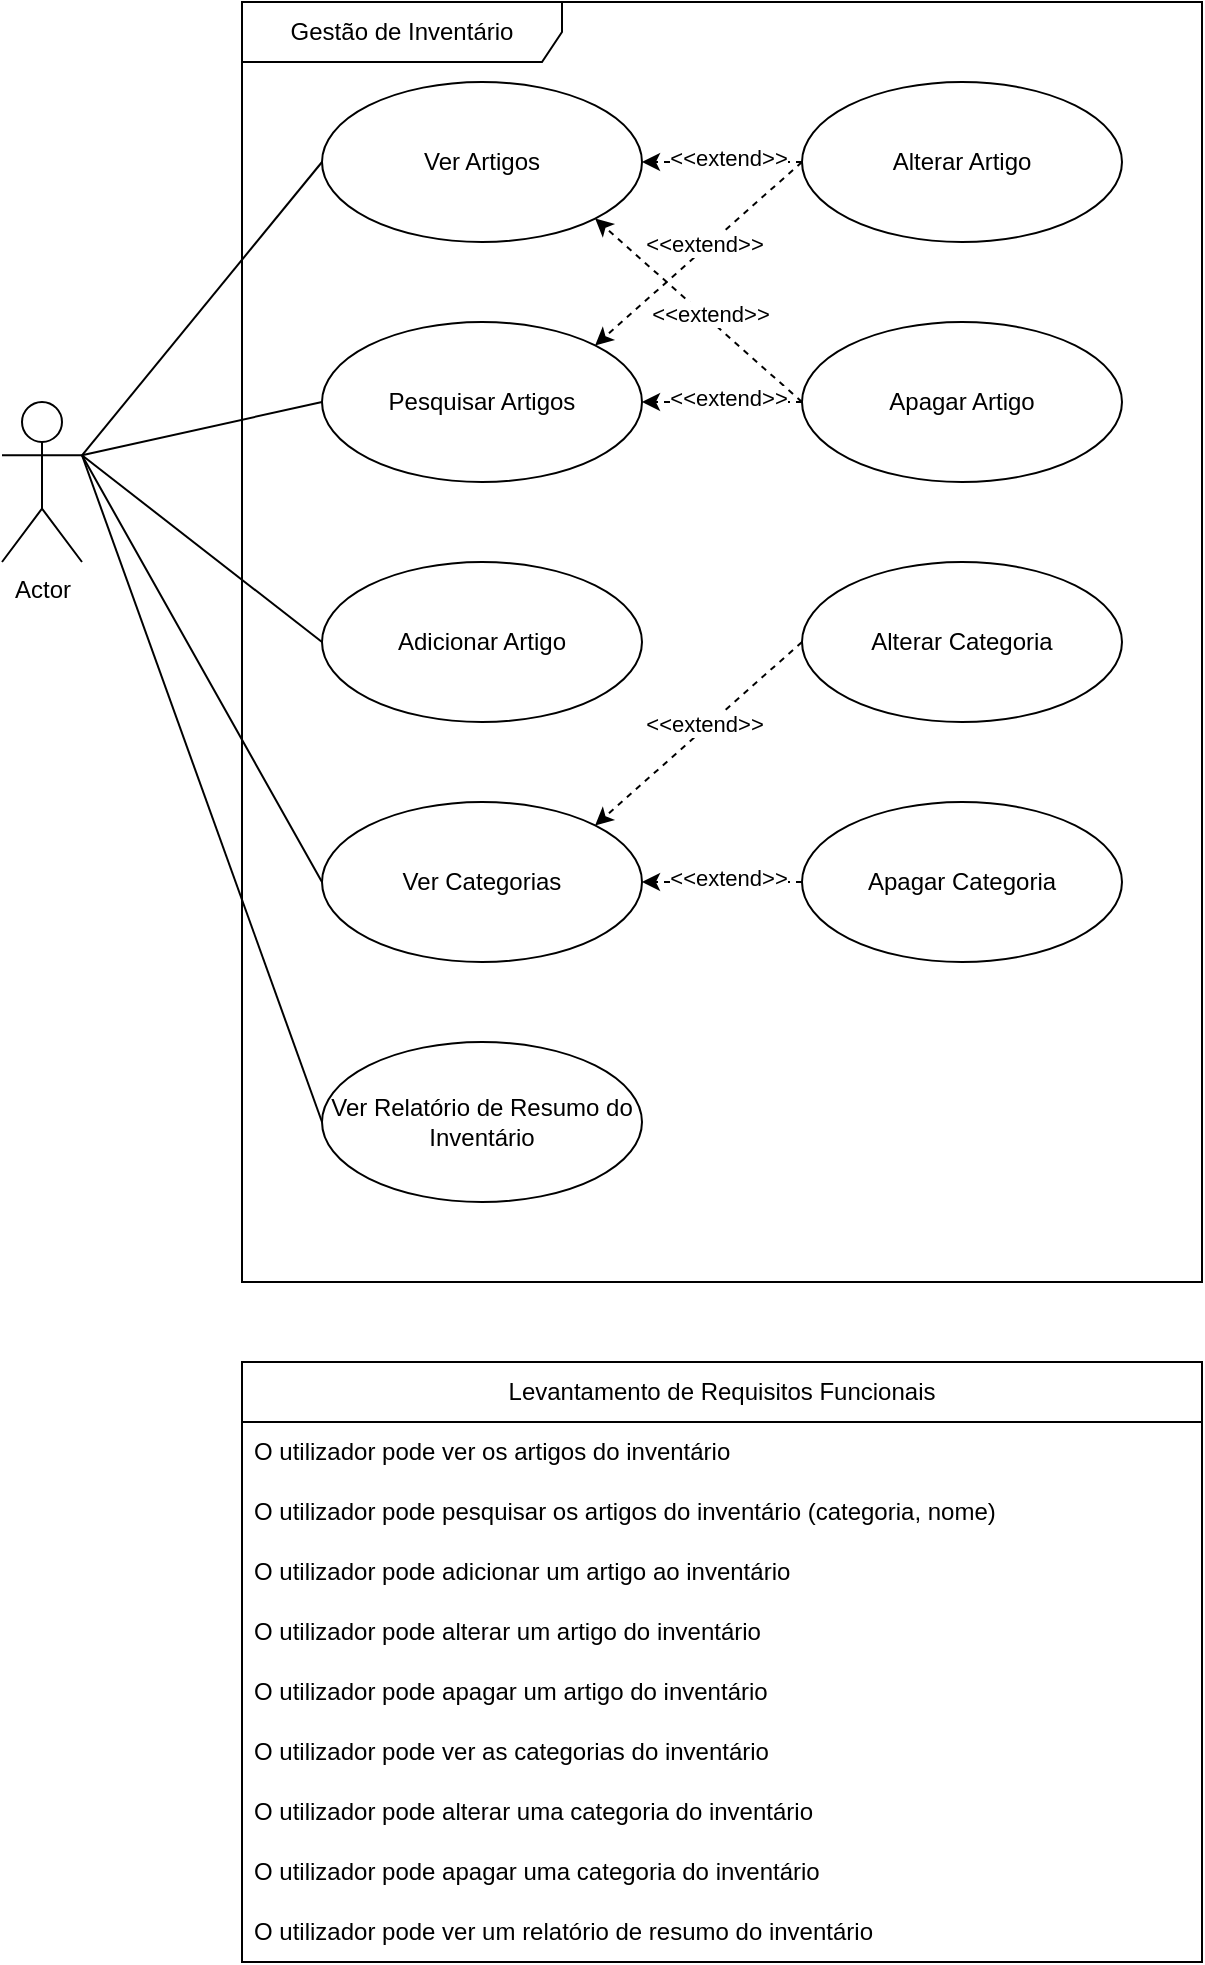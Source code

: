 <mxfile version="22.0.3" type="device">
  <diagram name="Página-1" id="79Hxp_-KR0Ry7J9lvNVE">
    <mxGraphModel dx="2269" dy="1483" grid="1" gridSize="10" guides="1" tooltips="1" connect="1" arrows="1" fold="1" page="1" pageScale="1" pageWidth="827" pageHeight="1169" math="0" shadow="0">
      <root>
        <mxCell id="0" />
        <mxCell id="1" parent="0" />
        <mxCell id="xWgYPLhg4K4X3F8JjkMR-10" style="rounded=0;orthogonalLoop=1;jettySize=auto;html=1;entryX=0;entryY=0.5;entryDx=0;entryDy=0;endArrow=none;endFill=0;exitX=1;exitY=0.333;exitDx=0;exitDy=0;exitPerimeter=0;" edge="1" parent="1" source="xWgYPLhg4K4X3F8JjkMR-1" target="xWgYPLhg4K4X3F8JjkMR-6">
          <mxGeometry relative="1" as="geometry" />
        </mxCell>
        <mxCell id="xWgYPLhg4K4X3F8JjkMR-1" value="Actor" style="shape=umlActor;verticalLabelPosition=bottom;verticalAlign=top;html=1;outlineConnect=0;" vertex="1" parent="1">
          <mxGeometry x="120" y="280" width="40" height="80" as="geometry" />
        </mxCell>
        <mxCell id="xWgYPLhg4K4X3F8JjkMR-3" value="Gestão de Inventário" style="shape=umlFrame;whiteSpace=wrap;html=1;pointerEvents=0;recursiveResize=0;container=1;collapsible=0;width=160;" vertex="1" parent="1">
          <mxGeometry x="240" y="80" width="480" height="640" as="geometry" />
        </mxCell>
        <mxCell id="xWgYPLhg4K4X3F8JjkMR-21" style="rounded=0;orthogonalLoop=1;jettySize=auto;html=1;exitX=0;exitY=0.5;exitDx=0;exitDy=0;entryX=1;entryY=0.5;entryDx=0;entryDy=0;dashed=1;" edge="1" parent="xWgYPLhg4K4X3F8JjkMR-3" source="xWgYPLhg4K4X3F8JjkMR-14" target="xWgYPLhg4K4X3F8JjkMR-6">
          <mxGeometry relative="1" as="geometry" />
        </mxCell>
        <mxCell id="xWgYPLhg4K4X3F8JjkMR-23" value="&amp;lt;&amp;lt;extend&amp;gt;&amp;gt;" style="edgeLabel;html=1;align=center;verticalAlign=middle;resizable=0;points=[];" vertex="1" connectable="0" parent="xWgYPLhg4K4X3F8JjkMR-21">
          <mxGeometry x="-0.072" y="-2" relative="1" as="geometry">
            <mxPoint as="offset" />
          </mxGeometry>
        </mxCell>
        <mxCell id="xWgYPLhg4K4X3F8JjkMR-6" value="Ver Artigos" style="ellipse;whiteSpace=wrap;html=1;" vertex="1" parent="xWgYPLhg4K4X3F8JjkMR-3">
          <mxGeometry x="40" y="40" width="160" height="80" as="geometry" />
        </mxCell>
        <mxCell id="xWgYPLhg4K4X3F8JjkMR-7" value="Pesquisar Artigos" style="ellipse;whiteSpace=wrap;html=1;" vertex="1" parent="xWgYPLhg4K4X3F8JjkMR-3">
          <mxGeometry x="40" y="160" width="160" height="80" as="geometry" />
        </mxCell>
        <mxCell id="xWgYPLhg4K4X3F8JjkMR-8" value="Ver Categorias" style="ellipse;whiteSpace=wrap;html=1;" vertex="1" parent="xWgYPLhg4K4X3F8JjkMR-3">
          <mxGeometry x="40" y="400" width="160" height="80" as="geometry" />
        </mxCell>
        <mxCell id="xWgYPLhg4K4X3F8JjkMR-9" value="Adicionar Artigo" style="ellipse;whiteSpace=wrap;html=1;" vertex="1" parent="xWgYPLhg4K4X3F8JjkMR-3">
          <mxGeometry x="40" y="280" width="160" height="80" as="geometry" />
        </mxCell>
        <mxCell id="xWgYPLhg4K4X3F8JjkMR-14" value="Alterar Artigo" style="ellipse;whiteSpace=wrap;html=1;" vertex="1" parent="xWgYPLhg4K4X3F8JjkMR-3">
          <mxGeometry x="280" y="40" width="160" height="80" as="geometry" />
        </mxCell>
        <mxCell id="xWgYPLhg4K4X3F8JjkMR-19" value="Apagar Artigo" style="ellipse;whiteSpace=wrap;html=1;" vertex="1" parent="xWgYPLhg4K4X3F8JjkMR-3">
          <mxGeometry x="280" y="160" width="160" height="80" as="geometry" />
        </mxCell>
        <mxCell id="xWgYPLhg4K4X3F8JjkMR-20" value="Apagar Categoria" style="ellipse;whiteSpace=wrap;html=1;" vertex="1" parent="xWgYPLhg4K4X3F8JjkMR-3">
          <mxGeometry x="280" y="400" width="160" height="80" as="geometry" />
        </mxCell>
        <mxCell id="xWgYPLhg4K4X3F8JjkMR-24" style="rounded=0;orthogonalLoop=1;jettySize=auto;html=1;exitX=0;exitY=0.5;exitDx=0;exitDy=0;entryX=1;entryY=0;entryDx=0;entryDy=0;dashed=1;" edge="1" parent="xWgYPLhg4K4X3F8JjkMR-3" source="xWgYPLhg4K4X3F8JjkMR-14" target="xWgYPLhg4K4X3F8JjkMR-7">
          <mxGeometry relative="1" as="geometry">
            <mxPoint x="280" y="210" as="sourcePoint" />
            <mxPoint x="200" y="150" as="targetPoint" />
          </mxGeometry>
        </mxCell>
        <mxCell id="xWgYPLhg4K4X3F8JjkMR-25" value="&amp;lt;&amp;lt;extend&amp;gt;&amp;gt;" style="edgeLabel;html=1;align=center;verticalAlign=middle;resizable=0;points=[];" vertex="1" connectable="0" parent="xWgYPLhg4K4X3F8JjkMR-24">
          <mxGeometry x="-0.072" y="-2" relative="1" as="geometry">
            <mxPoint as="offset" />
          </mxGeometry>
        </mxCell>
        <mxCell id="xWgYPLhg4K4X3F8JjkMR-26" style="rounded=0;orthogonalLoop=1;jettySize=auto;html=1;exitX=0;exitY=0.5;exitDx=0;exitDy=0;entryX=1;entryY=1;entryDx=0;entryDy=0;dashed=1;" edge="1" parent="xWgYPLhg4K4X3F8JjkMR-3" source="xWgYPLhg4K4X3F8JjkMR-19" target="xWgYPLhg4K4X3F8JjkMR-6">
          <mxGeometry relative="1" as="geometry">
            <mxPoint x="290" y="90" as="sourcePoint" />
            <mxPoint x="210" y="210" as="targetPoint" />
          </mxGeometry>
        </mxCell>
        <mxCell id="xWgYPLhg4K4X3F8JjkMR-27" value="&amp;lt;&amp;lt;extend&amp;gt;&amp;gt;" style="edgeLabel;html=1;align=center;verticalAlign=middle;resizable=0;points=[];" vertex="1" connectable="0" parent="xWgYPLhg4K4X3F8JjkMR-26">
          <mxGeometry x="-0.072" y="-2" relative="1" as="geometry">
            <mxPoint as="offset" />
          </mxGeometry>
        </mxCell>
        <mxCell id="xWgYPLhg4K4X3F8JjkMR-28" style="rounded=0;orthogonalLoop=1;jettySize=auto;html=1;exitX=0;exitY=0.5;exitDx=0;exitDy=0;entryX=1;entryY=0.5;entryDx=0;entryDy=0;dashed=1;" edge="1" parent="xWgYPLhg4K4X3F8JjkMR-3" source="xWgYPLhg4K4X3F8JjkMR-19" target="xWgYPLhg4K4X3F8JjkMR-7">
          <mxGeometry relative="1" as="geometry">
            <mxPoint x="290" y="210" as="sourcePoint" />
            <mxPoint x="210" y="90" as="targetPoint" />
          </mxGeometry>
        </mxCell>
        <mxCell id="xWgYPLhg4K4X3F8JjkMR-29" value="&amp;lt;&amp;lt;extend&amp;gt;&amp;gt;" style="edgeLabel;html=1;align=center;verticalAlign=middle;resizable=0;points=[];" vertex="1" connectable="0" parent="xWgYPLhg4K4X3F8JjkMR-28">
          <mxGeometry x="-0.072" y="-2" relative="1" as="geometry">
            <mxPoint as="offset" />
          </mxGeometry>
        </mxCell>
        <mxCell id="xWgYPLhg4K4X3F8JjkMR-30" value="Alterar Categoria" style="ellipse;whiteSpace=wrap;html=1;" vertex="1" parent="xWgYPLhg4K4X3F8JjkMR-3">
          <mxGeometry x="280" y="280" width="160" height="80" as="geometry" />
        </mxCell>
        <mxCell id="xWgYPLhg4K4X3F8JjkMR-35" style="rounded=0;orthogonalLoop=1;jettySize=auto;html=1;exitX=0;exitY=0.5;exitDx=0;exitDy=0;entryX=1;entryY=0.5;entryDx=0;entryDy=0;dashed=1;" edge="1" parent="xWgYPLhg4K4X3F8JjkMR-3" source="xWgYPLhg4K4X3F8JjkMR-20" target="xWgYPLhg4K4X3F8JjkMR-8">
          <mxGeometry relative="1" as="geometry">
            <mxPoint x="291.5" y="382" as="sourcePoint" />
            <mxPoint x="188.5" y="290" as="targetPoint" />
          </mxGeometry>
        </mxCell>
        <mxCell id="xWgYPLhg4K4X3F8JjkMR-36" value="&amp;lt;&amp;lt;extend&amp;gt;&amp;gt;" style="edgeLabel;html=1;align=center;verticalAlign=middle;resizable=0;points=[];" vertex="1" connectable="0" parent="xWgYPLhg4K4X3F8JjkMR-35">
          <mxGeometry x="-0.072" y="-2" relative="1" as="geometry">
            <mxPoint as="offset" />
          </mxGeometry>
        </mxCell>
        <mxCell id="xWgYPLhg4K4X3F8JjkMR-37" style="rounded=0;orthogonalLoop=1;jettySize=auto;html=1;exitX=0;exitY=0.5;exitDx=0;exitDy=0;entryX=1;entryY=0;entryDx=0;entryDy=0;dashed=1;" edge="1" parent="xWgYPLhg4K4X3F8JjkMR-3" source="xWgYPLhg4K4X3F8JjkMR-30" target="xWgYPLhg4K4X3F8JjkMR-8">
          <mxGeometry relative="1" as="geometry">
            <mxPoint x="290" y="450" as="sourcePoint" />
            <mxPoint x="210" y="450" as="targetPoint" />
          </mxGeometry>
        </mxCell>
        <mxCell id="xWgYPLhg4K4X3F8JjkMR-38" value="&amp;lt;&amp;lt;extend&amp;gt;&amp;gt;" style="edgeLabel;html=1;align=center;verticalAlign=middle;resizable=0;points=[];" vertex="1" connectable="0" parent="xWgYPLhg4K4X3F8JjkMR-37">
          <mxGeometry x="-0.072" y="-2" relative="1" as="geometry">
            <mxPoint as="offset" />
          </mxGeometry>
        </mxCell>
        <mxCell id="xWgYPLhg4K4X3F8JjkMR-69" value="Ver Relatório de Resumo do Inventário" style="ellipse;whiteSpace=wrap;html=1;" vertex="1" parent="xWgYPLhg4K4X3F8JjkMR-3">
          <mxGeometry x="40" y="520" width="160" height="80" as="geometry" />
        </mxCell>
        <mxCell id="xWgYPLhg4K4X3F8JjkMR-11" style="rounded=0;orthogonalLoop=1;jettySize=auto;html=1;entryX=0;entryY=0.5;entryDx=0;entryDy=0;endArrow=none;endFill=0;exitX=1;exitY=0.333;exitDx=0;exitDy=0;exitPerimeter=0;" edge="1" parent="1" source="xWgYPLhg4K4X3F8JjkMR-1" target="xWgYPLhg4K4X3F8JjkMR-7">
          <mxGeometry relative="1" as="geometry">
            <mxPoint x="170" y="317" as="sourcePoint" />
            <mxPoint x="290" y="170" as="targetPoint" />
          </mxGeometry>
        </mxCell>
        <mxCell id="xWgYPLhg4K4X3F8JjkMR-12" style="rounded=0;orthogonalLoop=1;jettySize=auto;html=1;entryX=0;entryY=0.5;entryDx=0;entryDy=0;endArrow=none;endFill=0;exitX=1;exitY=0.333;exitDx=0;exitDy=0;exitPerimeter=0;" edge="1" parent="1" source="xWgYPLhg4K4X3F8JjkMR-1" target="xWgYPLhg4K4X3F8JjkMR-9">
          <mxGeometry relative="1" as="geometry">
            <mxPoint x="160" y="310" as="sourcePoint" />
            <mxPoint x="290" y="290" as="targetPoint" />
          </mxGeometry>
        </mxCell>
        <mxCell id="xWgYPLhg4K4X3F8JjkMR-13" style="rounded=0;orthogonalLoop=1;jettySize=auto;html=1;entryX=0;entryY=0.5;entryDx=0;entryDy=0;endArrow=none;endFill=0;exitX=1;exitY=0.333;exitDx=0;exitDy=0;exitPerimeter=0;" edge="1" parent="1" source="xWgYPLhg4K4X3F8JjkMR-1" target="xWgYPLhg4K4X3F8JjkMR-8">
          <mxGeometry relative="1" as="geometry">
            <mxPoint x="170" y="350" as="sourcePoint" />
            <mxPoint x="290" y="410" as="targetPoint" />
          </mxGeometry>
        </mxCell>
        <mxCell id="xWgYPLhg4K4X3F8JjkMR-39" value="Levantamento de Requisitos Funcionais" style="swimlane;fontStyle=0;childLayout=stackLayout;horizontal=1;startSize=30;horizontalStack=0;resizeParent=1;resizeParentMax=0;resizeLast=0;collapsible=1;marginBottom=0;whiteSpace=wrap;html=1;" vertex="1" parent="1">
          <mxGeometry x="240" y="760" width="480" height="300" as="geometry" />
        </mxCell>
        <mxCell id="xWgYPLhg4K4X3F8JjkMR-40" value="O utilizador pode ver os artigos do inventário&amp;nbsp;" style="text;strokeColor=none;fillColor=none;align=left;verticalAlign=middle;spacingLeft=4;spacingRight=4;overflow=hidden;points=[[0,0.5],[1,0.5]];portConstraint=eastwest;rotatable=0;whiteSpace=wrap;html=1;" vertex="1" parent="xWgYPLhg4K4X3F8JjkMR-39">
          <mxGeometry y="30" width="480" height="30" as="geometry" />
        </mxCell>
        <mxCell id="xWgYPLhg4K4X3F8JjkMR-41" value="O utilizador pode pesquisar os artigos do inventário (categoria, nome)" style="text;strokeColor=none;fillColor=none;align=left;verticalAlign=middle;spacingLeft=4;spacingRight=4;overflow=hidden;points=[[0,0.5],[1,0.5]];portConstraint=eastwest;rotatable=0;whiteSpace=wrap;html=1;" vertex="1" parent="xWgYPLhg4K4X3F8JjkMR-39">
          <mxGeometry y="60" width="480" height="30" as="geometry" />
        </mxCell>
        <mxCell id="xWgYPLhg4K4X3F8JjkMR-42" value="O utilizador pode adicionar um artigo ao inventário" style="text;strokeColor=none;fillColor=none;align=left;verticalAlign=middle;spacingLeft=4;spacingRight=4;overflow=hidden;points=[[0,0.5],[1,0.5]];portConstraint=eastwest;rotatable=0;whiteSpace=wrap;html=1;" vertex="1" parent="xWgYPLhg4K4X3F8JjkMR-39">
          <mxGeometry y="90" width="480" height="30" as="geometry" />
        </mxCell>
        <mxCell id="xWgYPLhg4K4X3F8JjkMR-43" value="O utilizador pode alterar um artigo do inventário" style="text;strokeColor=none;fillColor=none;align=left;verticalAlign=middle;spacingLeft=4;spacingRight=4;overflow=hidden;points=[[0,0.5],[1,0.5]];portConstraint=eastwest;rotatable=0;whiteSpace=wrap;html=1;" vertex="1" parent="xWgYPLhg4K4X3F8JjkMR-39">
          <mxGeometry y="120" width="480" height="30" as="geometry" />
        </mxCell>
        <mxCell id="xWgYPLhg4K4X3F8JjkMR-44" value="O utilizador pode apagar um artigo do inventário" style="text;strokeColor=none;fillColor=none;align=left;verticalAlign=middle;spacingLeft=4;spacingRight=4;overflow=hidden;points=[[0,0.5],[1,0.5]];portConstraint=eastwest;rotatable=0;whiteSpace=wrap;html=1;" vertex="1" parent="xWgYPLhg4K4X3F8JjkMR-39">
          <mxGeometry y="150" width="480" height="30" as="geometry" />
        </mxCell>
        <mxCell id="xWgYPLhg4K4X3F8JjkMR-45" value="O utilizador pode ver as categorias do inventário" style="text;strokeColor=none;fillColor=none;align=left;verticalAlign=middle;spacingLeft=4;spacingRight=4;overflow=hidden;points=[[0,0.5],[1,0.5]];portConstraint=eastwest;rotatable=0;whiteSpace=wrap;html=1;" vertex="1" parent="xWgYPLhg4K4X3F8JjkMR-39">
          <mxGeometry y="180" width="480" height="30" as="geometry" />
        </mxCell>
        <mxCell id="xWgYPLhg4K4X3F8JjkMR-46" value="O utilizador pode alterar uma categoria do inventário" style="text;strokeColor=none;fillColor=none;align=left;verticalAlign=middle;spacingLeft=4;spacingRight=4;overflow=hidden;points=[[0,0.5],[1,0.5]];portConstraint=eastwest;rotatable=0;whiteSpace=wrap;html=1;" vertex="1" parent="xWgYPLhg4K4X3F8JjkMR-39">
          <mxGeometry y="210" width="480" height="30" as="geometry" />
        </mxCell>
        <mxCell id="xWgYPLhg4K4X3F8JjkMR-47" value="O utilizador pode apagar uma categoria do inventário" style="text;strokeColor=none;fillColor=none;align=left;verticalAlign=middle;spacingLeft=4;spacingRight=4;overflow=hidden;points=[[0,0.5],[1,0.5]];portConstraint=eastwest;rotatable=0;whiteSpace=wrap;html=1;" vertex="1" parent="xWgYPLhg4K4X3F8JjkMR-39">
          <mxGeometry y="240" width="480" height="30" as="geometry" />
        </mxCell>
        <mxCell id="xWgYPLhg4K4X3F8JjkMR-71" value="O utilizador pode ver um relatório de resumo do inventário" style="text;strokeColor=none;fillColor=none;align=left;verticalAlign=middle;spacingLeft=4;spacingRight=4;overflow=hidden;points=[[0,0.5],[1,0.5]];portConstraint=eastwest;rotatable=0;whiteSpace=wrap;html=1;" vertex="1" parent="xWgYPLhg4K4X3F8JjkMR-39">
          <mxGeometry y="270" width="480" height="30" as="geometry" />
        </mxCell>
        <mxCell id="xWgYPLhg4K4X3F8JjkMR-70" style="rounded=0;orthogonalLoop=1;jettySize=auto;html=1;entryX=0;entryY=0.5;entryDx=0;entryDy=0;endArrow=none;endFill=0;exitX=1;exitY=0.333;exitDx=0;exitDy=0;exitPerimeter=0;" edge="1" parent="1" source="xWgYPLhg4K4X3F8JjkMR-1" target="xWgYPLhg4K4X3F8JjkMR-69">
          <mxGeometry relative="1" as="geometry">
            <mxPoint x="170" y="317" as="sourcePoint" />
            <mxPoint x="290" y="530" as="targetPoint" />
          </mxGeometry>
        </mxCell>
      </root>
    </mxGraphModel>
  </diagram>
</mxfile>
